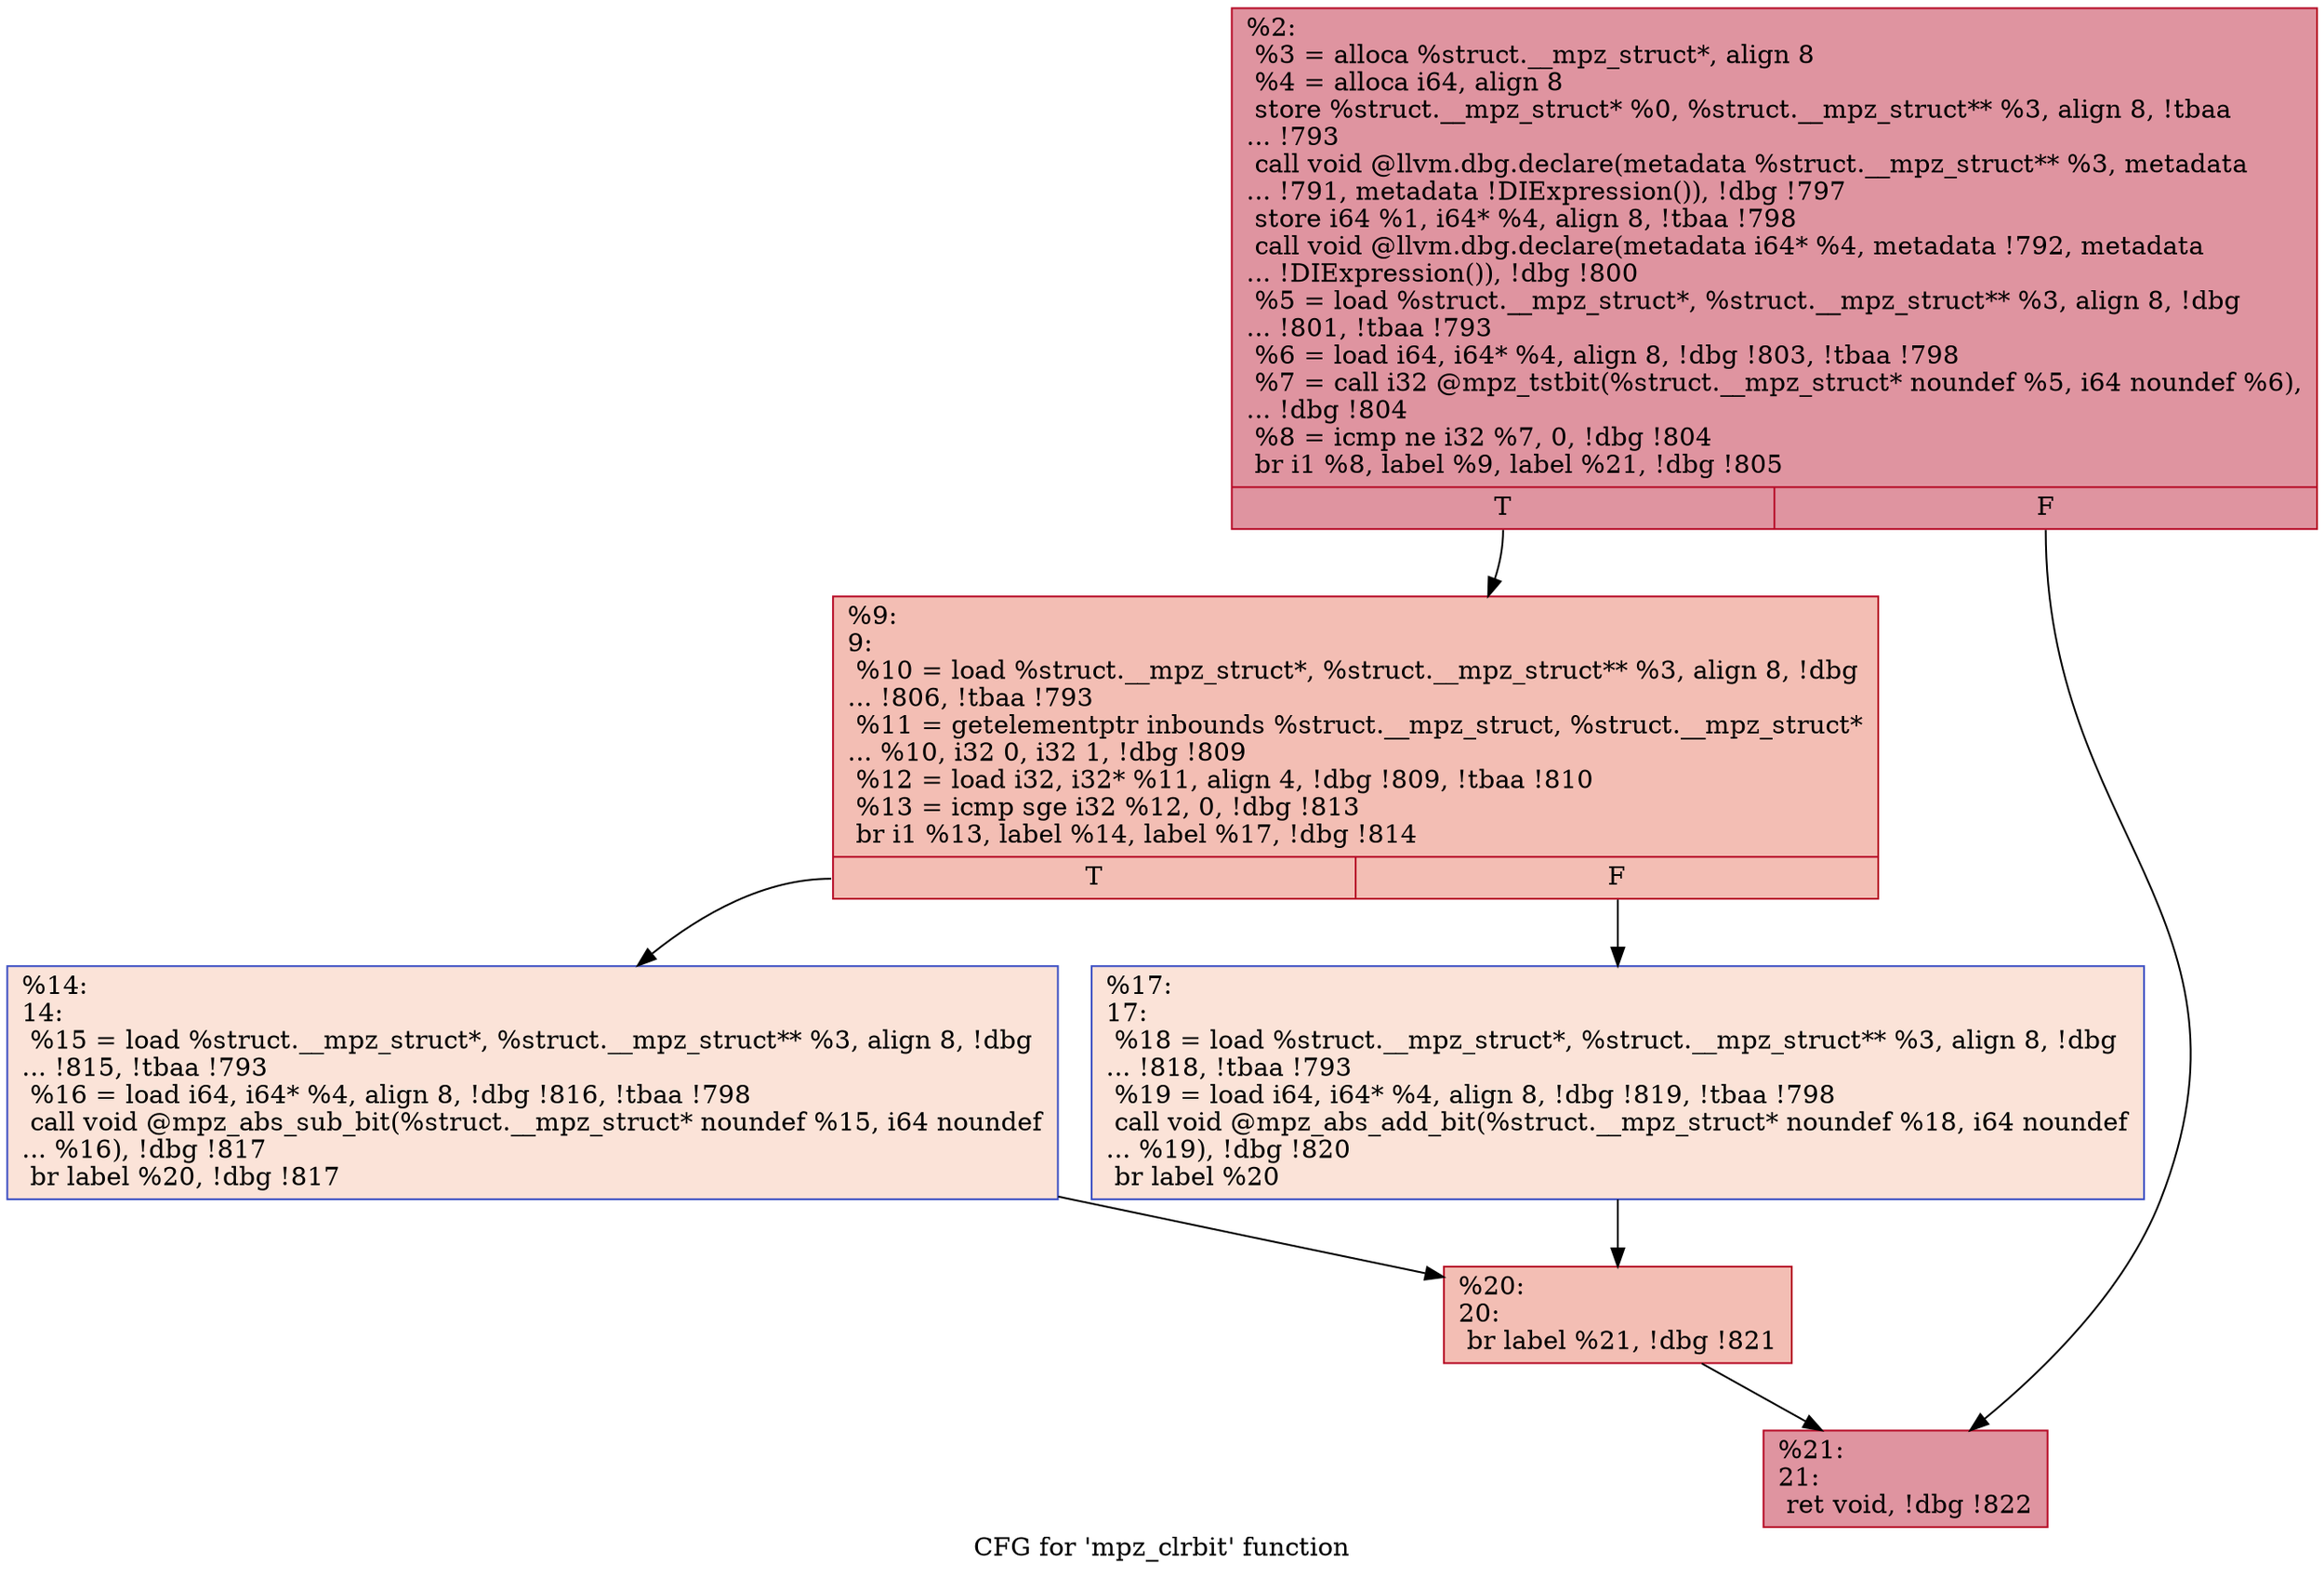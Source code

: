 digraph "CFG for 'mpz_clrbit' function" {
	label="CFG for 'mpz_clrbit' function";

	Node0x285cf70 [shape=record,color="#b70d28ff", style=filled, fillcolor="#b70d2870",label="{%2:\l  %3 = alloca %struct.__mpz_struct*, align 8\l  %4 = alloca i64, align 8\l  store %struct.__mpz_struct* %0, %struct.__mpz_struct** %3, align 8, !tbaa\l... !793\l  call void @llvm.dbg.declare(metadata %struct.__mpz_struct** %3, metadata\l... !791, metadata !DIExpression()), !dbg !797\l  store i64 %1, i64* %4, align 8, !tbaa !798\l  call void @llvm.dbg.declare(metadata i64* %4, metadata !792, metadata\l... !DIExpression()), !dbg !800\l  %5 = load %struct.__mpz_struct*, %struct.__mpz_struct** %3, align 8, !dbg\l... !801, !tbaa !793\l  %6 = load i64, i64* %4, align 8, !dbg !803, !tbaa !798\l  %7 = call i32 @mpz_tstbit(%struct.__mpz_struct* noundef %5, i64 noundef %6),\l... !dbg !804\l  %8 = icmp ne i32 %7, 0, !dbg !804\l  br i1 %8, label %9, label %21, !dbg !805\l|{<s0>T|<s1>F}}"];
	Node0x285cf70:s0 -> Node0x285d000;
	Node0x285cf70:s1 -> Node0x285d140;
	Node0x285d000 [shape=record,color="#b70d28ff", style=filled, fillcolor="#e36c5570",label="{%9:\l9:                                                \l  %10 = load %struct.__mpz_struct*, %struct.__mpz_struct** %3, align 8, !dbg\l... !806, !tbaa !793\l  %11 = getelementptr inbounds %struct.__mpz_struct, %struct.__mpz_struct*\l... %10, i32 0, i32 1, !dbg !809\l  %12 = load i32, i32* %11, align 4, !dbg !809, !tbaa !810\l  %13 = icmp sge i32 %12, 0, !dbg !813\l  br i1 %13, label %14, label %17, !dbg !814\l|{<s0>T|<s1>F}}"];
	Node0x285d000:s0 -> Node0x285d050;
	Node0x285d000:s1 -> Node0x285d0a0;
	Node0x285d050 [shape=record,color="#3d50c3ff", style=filled, fillcolor="#f6bfa670",label="{%14:\l14:                                               \l  %15 = load %struct.__mpz_struct*, %struct.__mpz_struct** %3, align 8, !dbg\l... !815, !tbaa !793\l  %16 = load i64, i64* %4, align 8, !dbg !816, !tbaa !798\l  call void @mpz_abs_sub_bit(%struct.__mpz_struct* noundef %15, i64 noundef\l... %16), !dbg !817\l  br label %20, !dbg !817\l}"];
	Node0x285d050 -> Node0x285d0f0;
	Node0x285d0a0 [shape=record,color="#3d50c3ff", style=filled, fillcolor="#f6bfa670",label="{%17:\l17:                                               \l  %18 = load %struct.__mpz_struct*, %struct.__mpz_struct** %3, align 8, !dbg\l... !818, !tbaa !793\l  %19 = load i64, i64* %4, align 8, !dbg !819, !tbaa !798\l  call void @mpz_abs_add_bit(%struct.__mpz_struct* noundef %18, i64 noundef\l... %19), !dbg !820\l  br label %20\l}"];
	Node0x285d0a0 -> Node0x285d0f0;
	Node0x285d0f0 [shape=record,color="#b70d28ff", style=filled, fillcolor="#e36c5570",label="{%20:\l20:                                               \l  br label %21, !dbg !821\l}"];
	Node0x285d0f0 -> Node0x285d140;
	Node0x285d140 [shape=record,color="#b70d28ff", style=filled, fillcolor="#b70d2870",label="{%21:\l21:                                               \l  ret void, !dbg !822\l}"];
}
